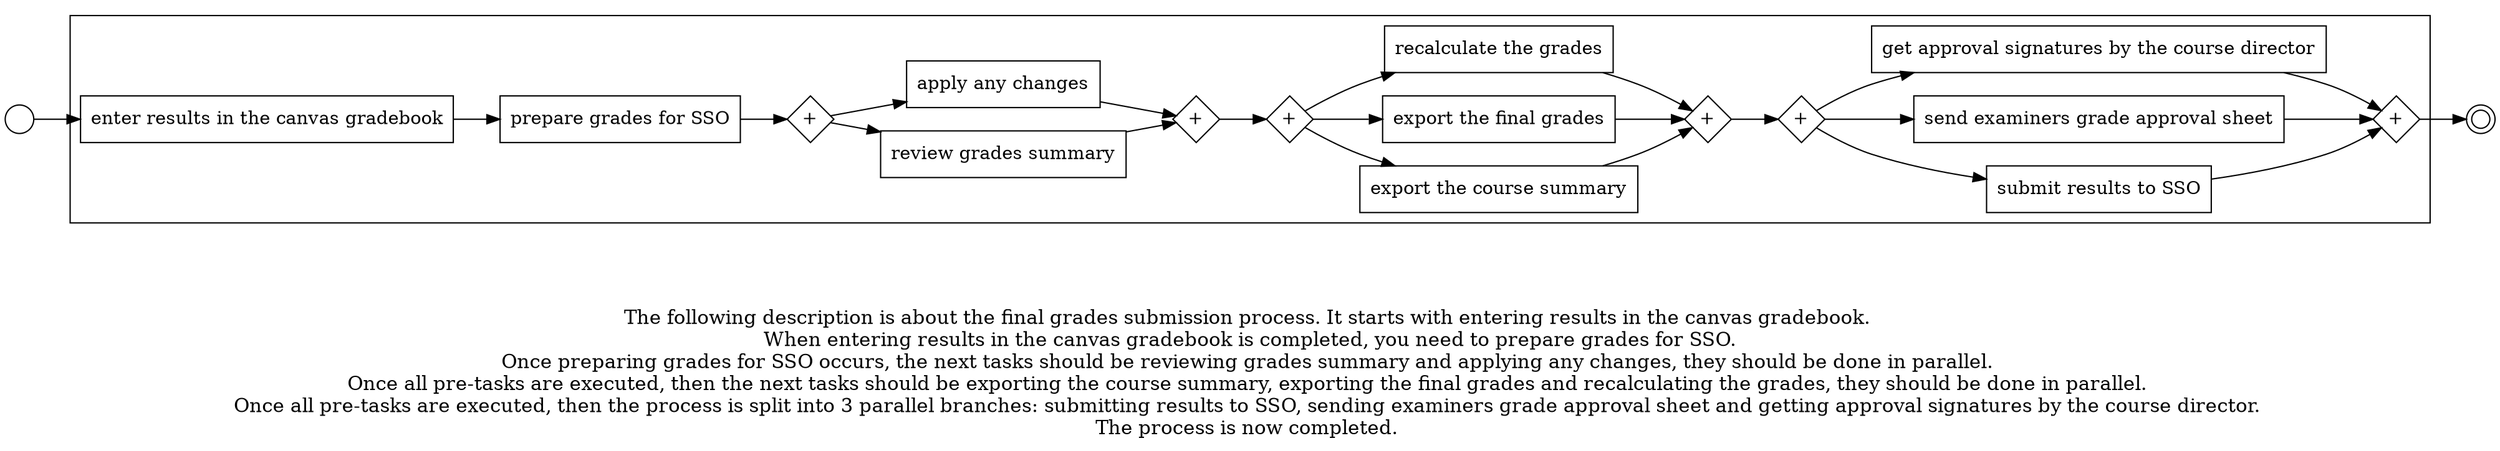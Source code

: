 digraph "final grades submission process_58" {
	graph [rankdir=LR]
	START_NODE [label="" shape=circle width=0.3]
	subgraph CLUSTER_0 {
		"enter results in the canvas gradebook" [shape=box]
		"prepare grades for SSO" [shape=box]
		"enter results in the canvas gradebook" -> "prepare grades for SSO"
		"AND_SPLIT--3. Review grades and course summary_BHQT" [label="+" fixedsize=true shape=diamond width=0.5]
		"prepare grades for SSO" -> "AND_SPLIT--3. Review grades and course summary_BHQT"
		"review grades summary" [shape=box]
		"AND_SPLIT--3. Review grades and course summary_BHQT" -> "review grades summary"
		"apply any changes" [shape=box]
		"AND_SPLIT--3. Review grades and course summary_BHQT" -> "apply any changes"
		"AND_JOIN--3. Review grades and course summary_BHQT" [label="+" fixedsize=true shape=diamond width=0.5]
		"review grades summary" -> "AND_JOIN--3. Review grades and course summary_BHQT"
		"apply any changes" -> "AND_JOIN--3. Review grades and course summary_BHQT"
		"AND_SPLIT--4. Re-calculate and get approval_5ZD2" [label="+" fixedsize=true shape=diamond width=0.5]
		"AND_JOIN--3. Review grades and course summary_BHQT" -> "AND_SPLIT--4. Re-calculate and get approval_5ZD2"
		"export the course summary" [shape=box]
		"AND_SPLIT--4. Re-calculate and get approval_5ZD2" -> "export the course summary"
		"export the final grades" [shape=box]
		"AND_SPLIT--4. Re-calculate and get approval_5ZD2" -> "export the final grades"
		"recalculate the grades" [shape=box]
		"AND_SPLIT--4. Re-calculate and get approval_5ZD2" -> "recalculate the grades"
		"AND_JOIN--4. Re-calculate and get approval_5ZD2" [label="+" fixedsize=true shape=diamond width=0.5]
		"export the course summary" -> "AND_JOIN--4. Re-calculate and get approval_5ZD2"
		"export the final grades" -> "AND_JOIN--4. Re-calculate and get approval_5ZD2"
		"recalculate the grades" -> "AND_JOIN--4. Re-calculate and get approval_5ZD2"
		"AND_SPLIT--5. Submit results to SSO_HHQJ" [label="+" fixedsize=true shape=diamond width=0.5]
		"AND_JOIN--4. Re-calculate and get approval_5ZD2" -> "AND_SPLIT--5. Submit results to SSO_HHQJ"
		"submit results to SSO" [shape=box]
		"AND_SPLIT--5. Submit results to SSO_HHQJ" -> "submit results to SSO"
		"send examiners grade approval sheet" [shape=box]
		"AND_SPLIT--5. Submit results to SSO_HHQJ" -> "send examiners grade approval sheet"
		"get approval signatures by the course director" [shape=box]
		"AND_SPLIT--5. Submit results to SSO_HHQJ" -> "get approval signatures by the course director"
		"AND_JOIN--5. Submit results to SSO_HHQJ" [label="+" fixedsize=true shape=diamond width=0.5]
		"submit results to SSO" -> "AND_JOIN--5. Submit results to SSO_HHQJ"
		"send examiners grade approval sheet" -> "AND_JOIN--5. Submit results to SSO_HHQJ"
		"get approval signatures by the course director" -> "AND_JOIN--5. Submit results to SSO_HHQJ"
	}
	START_NODE -> "enter results in the canvas gradebook"
	END_NODE [label="" shape=doublecircle width=0.2]
	"AND_JOIN--5. Submit results to SSO_HHQJ" -> END_NODE
	fontsize=15 label="\n\n
The following description is about the final grades submission process. It starts with entering results in the canvas gradebook. 
When entering results in the canvas gradebook is completed, you need to prepare grades for SSO.
Once preparing grades for SSO occurs, the next tasks should be reviewing grades summary and applying any changes, they should be done in parallel. 
Once all pre-tasks are executed, then the next tasks should be exporting the course summary, exporting the final grades and recalculating the grades, they should be done in parallel. 
Once all pre-tasks are executed, then the process is split into 3 parallel branches: submitting results to SSO, sending examiners grade approval sheet and getting approval signatures by the course director. 
The process is now completed. 
"
}
